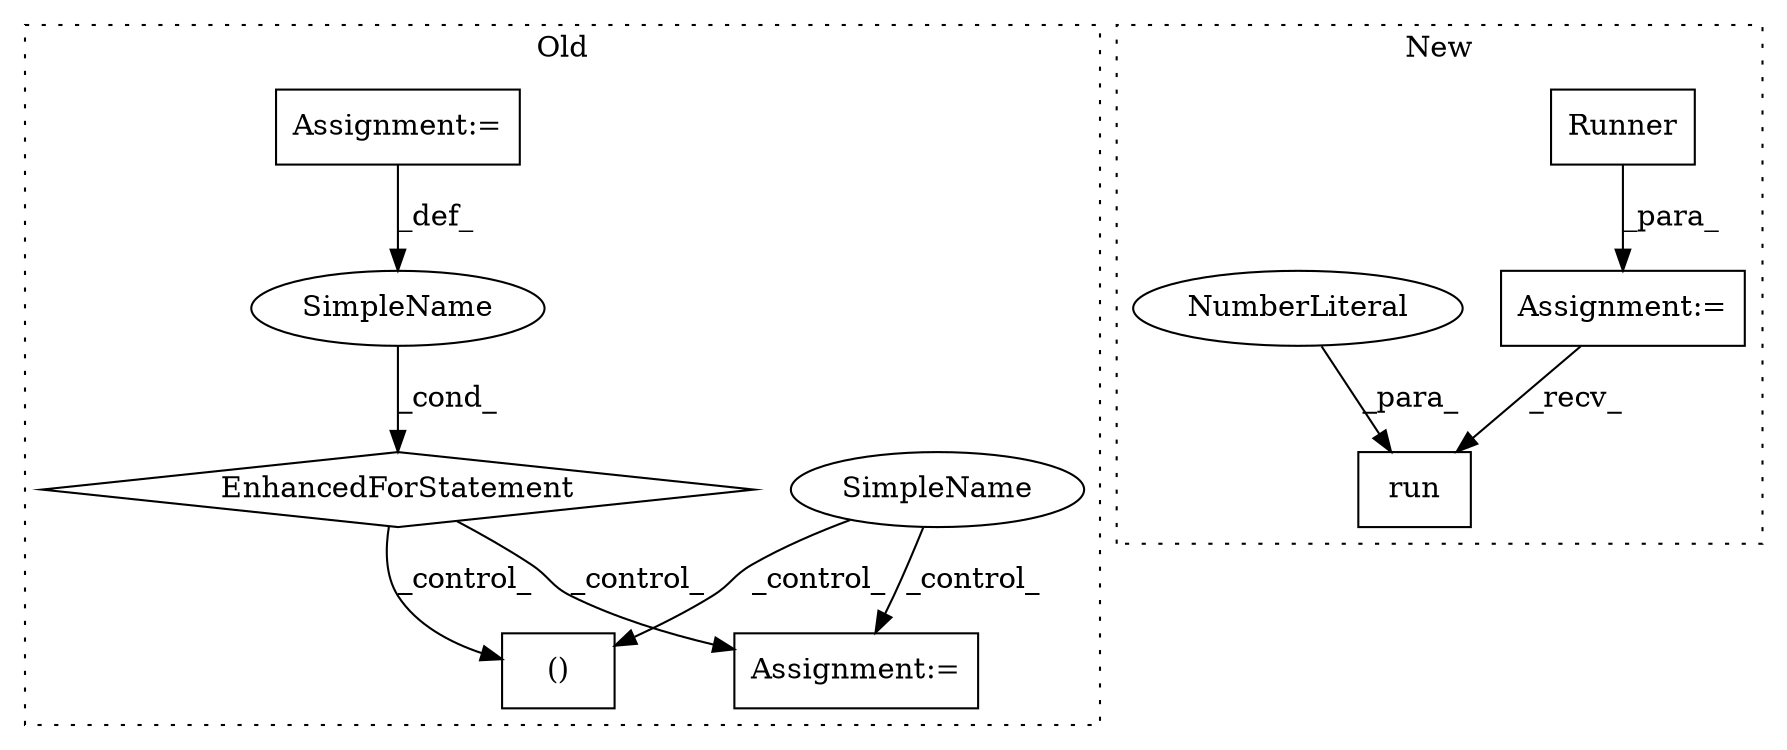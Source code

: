 digraph G {
subgraph cluster0 {
1 [label="()" a="106" s="1747" l="15" shape="box"];
3 [label="EnhancedForStatement" a="70" s="1482,1556" l="53,2" shape="diamond"];
5 [label="SimpleName" a="42" s="" l="" shape="ellipse"];
6 [label="Assignment:=" a="7" s="1801" l="1" shape="box"];
8 [label="SimpleName" a="42" s="1539" l="1" shape="ellipse"];
9 [label="Assignment:=" a="7" s="1482,1556" l="53,2" shape="box"];
label = "Old";
style="dotted";
}
subgraph cluster1 {
2 [label="Runner" a="32" s="1509,1533" l="7,1" shape="box"];
4 [label="run" a="32" s="1839,1865" l="4,1" shape="box"];
7 [label="NumberLiteral" a="34" s="1843" l="5" shape="ellipse"];
10 [label="Assignment:=" a="7" s="1508" l="1" shape="box"];
label = "New";
style="dotted";
}
2 -> 10 [label="_para_"];
3 -> 1 [label="_control_"];
3 -> 6 [label="_control_"];
5 -> 6 [label="_control_"];
5 -> 1 [label="_control_"];
7 -> 4 [label="_para_"];
8 -> 3 [label="_cond_"];
9 -> 8 [label="_def_"];
10 -> 4 [label="_recv_"];
}